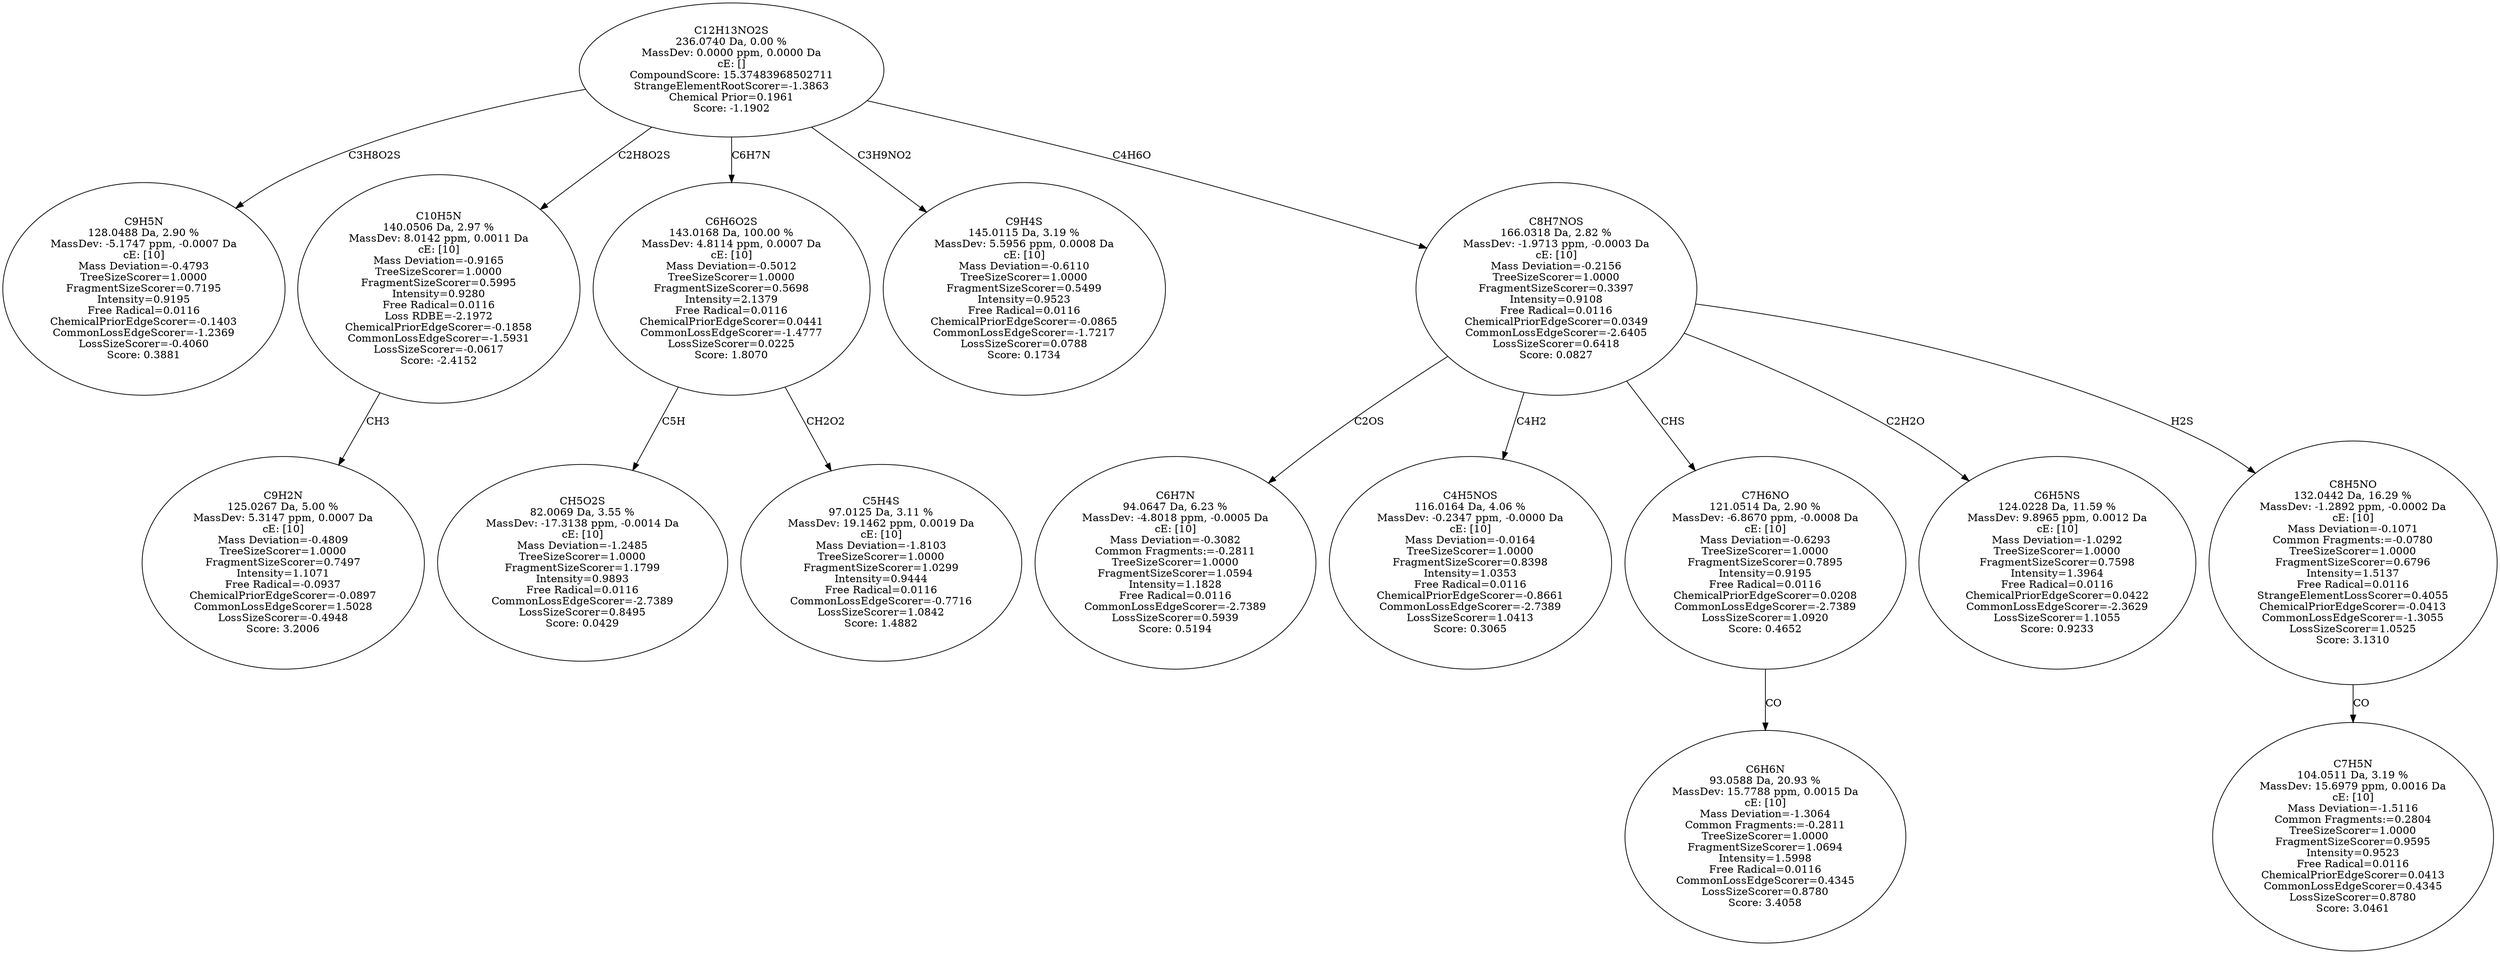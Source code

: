 strict digraph {
v1 [label="C9H5N\n128.0488 Da, 2.90 %\nMassDev: -5.1747 ppm, -0.0007 Da\ncE: [10]\nMass Deviation=-0.4793\nTreeSizeScorer=1.0000\nFragmentSizeScorer=0.7195\nIntensity=0.9195\nFree Radical=0.0116\nChemicalPriorEdgeScorer=-0.1403\nCommonLossEdgeScorer=-1.2369\nLossSizeScorer=-0.4060\nScore: 0.3881"];
v2 [label="C9H2N\n125.0267 Da, 5.00 %\nMassDev: 5.3147 ppm, 0.0007 Da\ncE: [10]\nMass Deviation=-0.4809\nTreeSizeScorer=1.0000\nFragmentSizeScorer=0.7497\nIntensity=1.1071\nFree Radical=-0.0937\nChemicalPriorEdgeScorer=-0.0897\nCommonLossEdgeScorer=1.5028\nLossSizeScorer=-0.4948\nScore: 3.2006"];
v3 [label="C10H5N\n140.0506 Da, 2.97 %\nMassDev: 8.0142 ppm, 0.0011 Da\ncE: [10]\nMass Deviation=-0.9165\nTreeSizeScorer=1.0000\nFragmentSizeScorer=0.5995\nIntensity=0.9280\nFree Radical=0.0116\nLoss RDBE=-2.1972\nChemicalPriorEdgeScorer=-0.1858\nCommonLossEdgeScorer=-1.5931\nLossSizeScorer=-0.0617\nScore: -2.4152"];
v4 [label="CH5O2S\n82.0069 Da, 3.55 %\nMassDev: -17.3138 ppm, -0.0014 Da\ncE: [10]\nMass Deviation=-1.2485\nTreeSizeScorer=1.0000\nFragmentSizeScorer=1.1799\nIntensity=0.9893\nFree Radical=0.0116\nCommonLossEdgeScorer=-2.7389\nLossSizeScorer=0.8495\nScore: 0.0429"];
v5 [label="C5H4S\n97.0125 Da, 3.11 %\nMassDev: 19.1462 ppm, 0.0019 Da\ncE: [10]\nMass Deviation=-1.8103\nTreeSizeScorer=1.0000\nFragmentSizeScorer=1.0299\nIntensity=0.9444\nFree Radical=0.0116\nCommonLossEdgeScorer=-0.7716\nLossSizeScorer=1.0842\nScore: 1.4882"];
v6 [label="C6H6O2S\n143.0168 Da, 100.00 %\nMassDev: 4.8114 ppm, 0.0007 Da\ncE: [10]\nMass Deviation=-0.5012\nTreeSizeScorer=1.0000\nFragmentSizeScorer=0.5698\nIntensity=2.1379\nFree Radical=0.0116\nChemicalPriorEdgeScorer=0.0441\nCommonLossEdgeScorer=-1.4777\nLossSizeScorer=0.0225\nScore: 1.8070"];
v7 [label="C9H4S\n145.0115 Da, 3.19 %\nMassDev: 5.5956 ppm, 0.0008 Da\ncE: [10]\nMass Deviation=-0.6110\nTreeSizeScorer=1.0000\nFragmentSizeScorer=0.5499\nIntensity=0.9523\nFree Radical=0.0116\nChemicalPriorEdgeScorer=-0.0865\nCommonLossEdgeScorer=-1.7217\nLossSizeScorer=0.0788\nScore: 0.1734"];
v8 [label="C6H7N\n94.0647 Da, 6.23 %\nMassDev: -4.8018 ppm, -0.0005 Da\ncE: [10]\nMass Deviation=-0.3082\nCommon Fragments:=-0.2811\nTreeSizeScorer=1.0000\nFragmentSizeScorer=1.0594\nIntensity=1.1828\nFree Radical=0.0116\nCommonLossEdgeScorer=-2.7389\nLossSizeScorer=0.5939\nScore: 0.5194"];
v9 [label="C4H5NOS\n116.0164 Da, 4.06 %\nMassDev: -0.2347 ppm, -0.0000 Da\ncE: [10]\nMass Deviation=-0.0164\nTreeSizeScorer=1.0000\nFragmentSizeScorer=0.8398\nIntensity=1.0353\nFree Radical=0.0116\nChemicalPriorEdgeScorer=-0.8661\nCommonLossEdgeScorer=-2.7389\nLossSizeScorer=1.0413\nScore: 0.3065"];
v10 [label="C6H6N\n93.0588 Da, 20.93 %\nMassDev: 15.7788 ppm, 0.0015 Da\ncE: [10]\nMass Deviation=-1.3064\nCommon Fragments:=-0.2811\nTreeSizeScorer=1.0000\nFragmentSizeScorer=1.0694\nIntensity=1.5998\nFree Radical=0.0116\nCommonLossEdgeScorer=0.4345\nLossSizeScorer=0.8780\nScore: 3.4058"];
v11 [label="C7H6NO\n121.0514 Da, 2.90 %\nMassDev: -6.8670 ppm, -0.0008 Da\ncE: [10]\nMass Deviation=-0.6293\nTreeSizeScorer=1.0000\nFragmentSizeScorer=0.7895\nIntensity=0.9195\nFree Radical=0.0116\nChemicalPriorEdgeScorer=0.0208\nCommonLossEdgeScorer=-2.7389\nLossSizeScorer=1.0920\nScore: 0.4652"];
v12 [label="C6H5NS\n124.0228 Da, 11.59 %\nMassDev: 9.8965 ppm, 0.0012 Da\ncE: [10]\nMass Deviation=-1.0292\nTreeSizeScorer=1.0000\nFragmentSizeScorer=0.7598\nIntensity=1.3964\nFree Radical=0.0116\nChemicalPriorEdgeScorer=0.0422\nCommonLossEdgeScorer=-2.3629\nLossSizeScorer=1.1055\nScore: 0.9233"];
v13 [label="C7H5N\n104.0511 Da, 3.19 %\nMassDev: 15.6979 ppm, 0.0016 Da\ncE: [10]\nMass Deviation=-1.5116\nCommon Fragments:=0.2804\nTreeSizeScorer=1.0000\nFragmentSizeScorer=0.9595\nIntensity=0.9523\nFree Radical=0.0116\nChemicalPriorEdgeScorer=0.0413\nCommonLossEdgeScorer=0.4345\nLossSizeScorer=0.8780\nScore: 3.0461"];
v14 [label="C8H5NO\n132.0442 Da, 16.29 %\nMassDev: -1.2892 ppm, -0.0002 Da\ncE: [10]\nMass Deviation=-0.1071\nCommon Fragments:=-0.0780\nTreeSizeScorer=1.0000\nFragmentSizeScorer=0.6796\nIntensity=1.5137\nFree Radical=0.0116\nStrangeElementLossScorer=0.4055\nChemicalPriorEdgeScorer=-0.0413\nCommonLossEdgeScorer=-1.3055\nLossSizeScorer=1.0525\nScore: 3.1310"];
v15 [label="C8H7NOS\n166.0318 Da, 2.82 %\nMassDev: -1.9713 ppm, -0.0003 Da\ncE: [10]\nMass Deviation=-0.2156\nTreeSizeScorer=1.0000\nFragmentSizeScorer=0.3397\nIntensity=0.9108\nFree Radical=0.0116\nChemicalPriorEdgeScorer=0.0349\nCommonLossEdgeScorer=-2.6405\nLossSizeScorer=0.6418\nScore: 0.0827"];
v16 [label="C12H13NO2S\n236.0740 Da, 0.00 %\nMassDev: 0.0000 ppm, 0.0000 Da\ncE: []\nCompoundScore: 15.37483968502711\nStrangeElementRootScorer=-1.3863\nChemical Prior=0.1961\nScore: -1.1902"];
v16 -> v1 [label="C3H8O2S"];
v3 -> v2 [label="CH3"];
v16 -> v3 [label="C2H8O2S"];
v6 -> v4 [label="C5H"];
v6 -> v5 [label="CH2O2"];
v16 -> v6 [label="C6H7N"];
v16 -> v7 [label="C3H9NO2"];
v15 -> v8 [label="C2OS"];
v15 -> v9 [label="C4H2"];
v11 -> v10 [label="CO"];
v15 -> v11 [label="CHS"];
v15 -> v12 [label="C2H2O"];
v14 -> v13 [label="CO"];
v15 -> v14 [label="H2S"];
v16 -> v15 [label="C4H6O"];
}